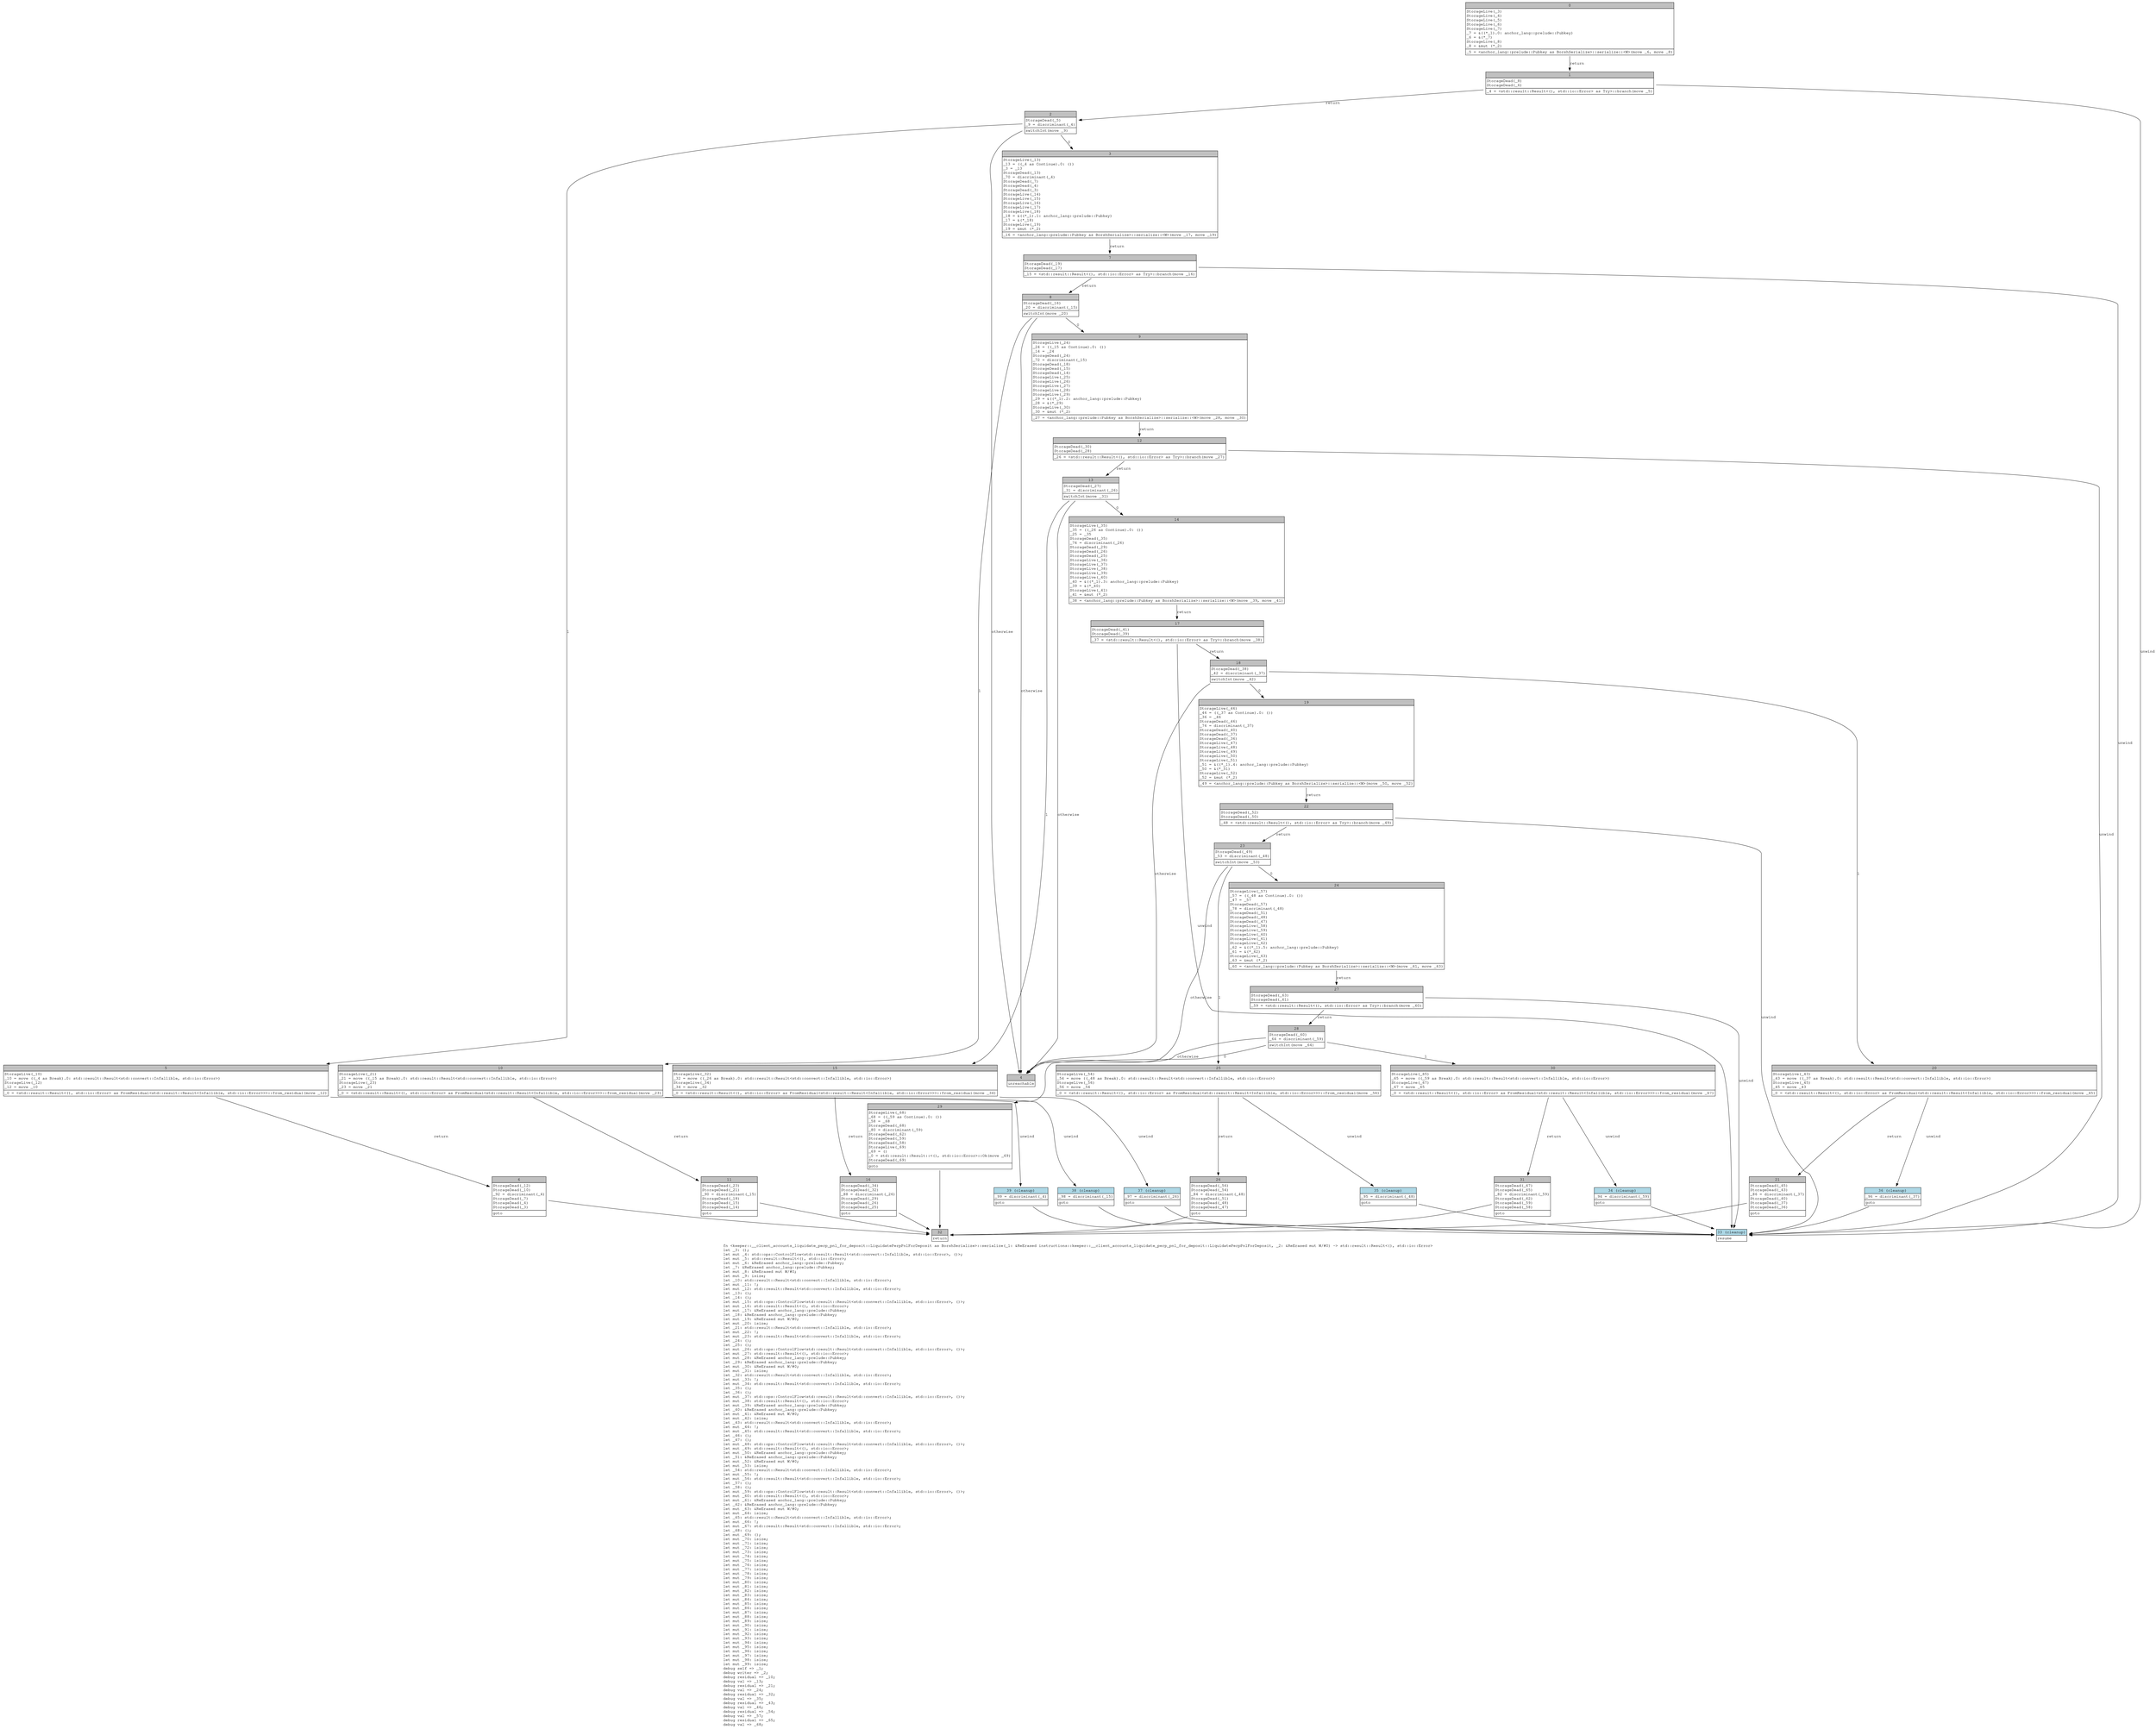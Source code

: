 digraph Mir_0_10314 {
    graph [fontname="Courier, monospace"];
    node [fontname="Courier, monospace"];
    edge [fontname="Courier, monospace"];
    label=<fn &lt;keeper::__client_accounts_liquidate_perp_pnl_for_deposit::LiquidatePerpPnlForDeposit as BorshSerialize&gt;::serialize(_1: &amp;ReErased instructions::keeper::__client_accounts_liquidate_perp_pnl_for_deposit::LiquidatePerpPnlForDeposit, _2: &amp;ReErased mut W/#0) -&gt; std::result::Result&lt;(), std::io::Error&gt;<br align="left"/>let _3: ();<br align="left"/>let mut _4: std::ops::ControlFlow&lt;std::result::Result&lt;std::convert::Infallible, std::io::Error&gt;, ()&gt;;<br align="left"/>let mut _5: std::result::Result&lt;(), std::io::Error&gt;;<br align="left"/>let mut _6: &amp;ReErased anchor_lang::prelude::Pubkey;<br align="left"/>let _7: &amp;ReErased anchor_lang::prelude::Pubkey;<br align="left"/>let mut _8: &amp;ReErased mut W/#0;<br align="left"/>let mut _9: isize;<br align="left"/>let _10: std::result::Result&lt;std::convert::Infallible, std::io::Error&gt;;<br align="left"/>let mut _11: !;<br align="left"/>let mut _12: std::result::Result&lt;std::convert::Infallible, std::io::Error&gt;;<br align="left"/>let _13: ();<br align="left"/>let _14: ();<br align="left"/>let mut _15: std::ops::ControlFlow&lt;std::result::Result&lt;std::convert::Infallible, std::io::Error&gt;, ()&gt;;<br align="left"/>let mut _16: std::result::Result&lt;(), std::io::Error&gt;;<br align="left"/>let mut _17: &amp;ReErased anchor_lang::prelude::Pubkey;<br align="left"/>let _18: &amp;ReErased anchor_lang::prelude::Pubkey;<br align="left"/>let mut _19: &amp;ReErased mut W/#0;<br align="left"/>let mut _20: isize;<br align="left"/>let _21: std::result::Result&lt;std::convert::Infallible, std::io::Error&gt;;<br align="left"/>let mut _22: !;<br align="left"/>let mut _23: std::result::Result&lt;std::convert::Infallible, std::io::Error&gt;;<br align="left"/>let _24: ();<br align="left"/>let _25: ();<br align="left"/>let mut _26: std::ops::ControlFlow&lt;std::result::Result&lt;std::convert::Infallible, std::io::Error&gt;, ()&gt;;<br align="left"/>let mut _27: std::result::Result&lt;(), std::io::Error&gt;;<br align="left"/>let mut _28: &amp;ReErased anchor_lang::prelude::Pubkey;<br align="left"/>let _29: &amp;ReErased anchor_lang::prelude::Pubkey;<br align="left"/>let mut _30: &amp;ReErased mut W/#0;<br align="left"/>let mut _31: isize;<br align="left"/>let _32: std::result::Result&lt;std::convert::Infallible, std::io::Error&gt;;<br align="left"/>let mut _33: !;<br align="left"/>let mut _34: std::result::Result&lt;std::convert::Infallible, std::io::Error&gt;;<br align="left"/>let _35: ();<br align="left"/>let _36: ();<br align="left"/>let mut _37: std::ops::ControlFlow&lt;std::result::Result&lt;std::convert::Infallible, std::io::Error&gt;, ()&gt;;<br align="left"/>let mut _38: std::result::Result&lt;(), std::io::Error&gt;;<br align="left"/>let mut _39: &amp;ReErased anchor_lang::prelude::Pubkey;<br align="left"/>let _40: &amp;ReErased anchor_lang::prelude::Pubkey;<br align="left"/>let mut _41: &amp;ReErased mut W/#0;<br align="left"/>let mut _42: isize;<br align="left"/>let _43: std::result::Result&lt;std::convert::Infallible, std::io::Error&gt;;<br align="left"/>let mut _44: !;<br align="left"/>let mut _45: std::result::Result&lt;std::convert::Infallible, std::io::Error&gt;;<br align="left"/>let _46: ();<br align="left"/>let _47: ();<br align="left"/>let mut _48: std::ops::ControlFlow&lt;std::result::Result&lt;std::convert::Infallible, std::io::Error&gt;, ()&gt;;<br align="left"/>let mut _49: std::result::Result&lt;(), std::io::Error&gt;;<br align="left"/>let mut _50: &amp;ReErased anchor_lang::prelude::Pubkey;<br align="left"/>let _51: &amp;ReErased anchor_lang::prelude::Pubkey;<br align="left"/>let mut _52: &amp;ReErased mut W/#0;<br align="left"/>let mut _53: isize;<br align="left"/>let _54: std::result::Result&lt;std::convert::Infallible, std::io::Error&gt;;<br align="left"/>let mut _55: !;<br align="left"/>let mut _56: std::result::Result&lt;std::convert::Infallible, std::io::Error&gt;;<br align="left"/>let _57: ();<br align="left"/>let _58: ();<br align="left"/>let mut _59: std::ops::ControlFlow&lt;std::result::Result&lt;std::convert::Infallible, std::io::Error&gt;, ()&gt;;<br align="left"/>let mut _60: std::result::Result&lt;(), std::io::Error&gt;;<br align="left"/>let mut _61: &amp;ReErased anchor_lang::prelude::Pubkey;<br align="left"/>let _62: &amp;ReErased anchor_lang::prelude::Pubkey;<br align="left"/>let mut _63: &amp;ReErased mut W/#0;<br align="left"/>let mut _64: isize;<br align="left"/>let _65: std::result::Result&lt;std::convert::Infallible, std::io::Error&gt;;<br align="left"/>let mut _66: !;<br align="left"/>let mut _67: std::result::Result&lt;std::convert::Infallible, std::io::Error&gt;;<br align="left"/>let _68: ();<br align="left"/>let mut _69: ();<br align="left"/>let mut _70: isize;<br align="left"/>let mut _71: isize;<br align="left"/>let mut _72: isize;<br align="left"/>let mut _73: isize;<br align="left"/>let mut _74: isize;<br align="left"/>let mut _75: isize;<br align="left"/>let mut _76: isize;<br align="left"/>let mut _77: isize;<br align="left"/>let mut _78: isize;<br align="left"/>let mut _79: isize;<br align="left"/>let mut _80: isize;<br align="left"/>let mut _81: isize;<br align="left"/>let mut _82: isize;<br align="left"/>let mut _83: isize;<br align="left"/>let mut _84: isize;<br align="left"/>let mut _85: isize;<br align="left"/>let mut _86: isize;<br align="left"/>let mut _87: isize;<br align="left"/>let mut _88: isize;<br align="left"/>let mut _89: isize;<br align="left"/>let mut _90: isize;<br align="left"/>let mut _91: isize;<br align="left"/>let mut _92: isize;<br align="left"/>let mut _93: isize;<br align="left"/>let mut _94: isize;<br align="left"/>let mut _95: isize;<br align="left"/>let mut _96: isize;<br align="left"/>let mut _97: isize;<br align="left"/>let mut _98: isize;<br align="left"/>let mut _99: isize;<br align="left"/>debug self =&gt; _1;<br align="left"/>debug writer =&gt; _2;<br align="left"/>debug residual =&gt; _10;<br align="left"/>debug val =&gt; _13;<br align="left"/>debug residual =&gt; _21;<br align="left"/>debug val =&gt; _24;<br align="left"/>debug residual =&gt; _32;<br align="left"/>debug val =&gt; _35;<br align="left"/>debug residual =&gt; _43;<br align="left"/>debug val =&gt; _46;<br align="left"/>debug residual =&gt; _54;<br align="left"/>debug val =&gt; _57;<br align="left"/>debug residual =&gt; _65;<br align="left"/>debug val =&gt; _68;<br align="left"/>>;
    bb0__0_10314 [shape="none", label=<<table border="0" cellborder="1" cellspacing="0"><tr><td bgcolor="gray" align="center" colspan="1">0</td></tr><tr><td align="left" balign="left">StorageLive(_3)<br/>StorageLive(_4)<br/>StorageLive(_5)<br/>StorageLive(_6)<br/>StorageLive(_7)<br/>_7 = &amp;((*_1).0: anchor_lang::prelude::Pubkey)<br/>_6 = &amp;(*_7)<br/>StorageLive(_8)<br/>_8 = &amp;mut (*_2)<br/></td></tr><tr><td align="left">_5 = &lt;anchor_lang::prelude::Pubkey as BorshSerialize&gt;::serialize::&lt;W&gt;(move _6, move _8)</td></tr></table>>];
    bb1__0_10314 [shape="none", label=<<table border="0" cellborder="1" cellspacing="0"><tr><td bgcolor="gray" align="center" colspan="1">1</td></tr><tr><td align="left" balign="left">StorageDead(_8)<br/>StorageDead(_6)<br/></td></tr><tr><td align="left">_4 = &lt;std::result::Result&lt;(), std::io::Error&gt; as Try&gt;::branch(move _5)</td></tr></table>>];
    bb2__0_10314 [shape="none", label=<<table border="0" cellborder="1" cellspacing="0"><tr><td bgcolor="gray" align="center" colspan="1">2</td></tr><tr><td align="left" balign="left">StorageDead(_5)<br/>_9 = discriminant(_4)<br/></td></tr><tr><td align="left">switchInt(move _9)</td></tr></table>>];
    bb3__0_10314 [shape="none", label=<<table border="0" cellborder="1" cellspacing="0"><tr><td bgcolor="gray" align="center" colspan="1">3</td></tr><tr><td align="left" balign="left">StorageLive(_13)<br/>_13 = ((_4 as Continue).0: ())<br/>_3 = _13<br/>StorageDead(_13)<br/>_70 = discriminant(_4)<br/>StorageDead(_7)<br/>StorageDead(_4)<br/>StorageDead(_3)<br/>StorageLive(_14)<br/>StorageLive(_15)<br/>StorageLive(_16)<br/>StorageLive(_17)<br/>StorageLive(_18)<br/>_18 = &amp;((*_1).1: anchor_lang::prelude::Pubkey)<br/>_17 = &amp;(*_18)<br/>StorageLive(_19)<br/>_19 = &amp;mut (*_2)<br/></td></tr><tr><td align="left">_16 = &lt;anchor_lang::prelude::Pubkey as BorshSerialize&gt;::serialize::&lt;W&gt;(move _17, move _19)</td></tr></table>>];
    bb4__0_10314 [shape="none", label=<<table border="0" cellborder="1" cellspacing="0"><tr><td bgcolor="gray" align="center" colspan="1">4</td></tr><tr><td align="left">unreachable</td></tr></table>>];
    bb5__0_10314 [shape="none", label=<<table border="0" cellborder="1" cellspacing="0"><tr><td bgcolor="gray" align="center" colspan="1">5</td></tr><tr><td align="left" balign="left">StorageLive(_10)<br/>_10 = move ((_4 as Break).0: std::result::Result&lt;std::convert::Infallible, std::io::Error&gt;)<br/>StorageLive(_12)<br/>_12 = move _10<br/></td></tr><tr><td align="left">_0 = &lt;std::result::Result&lt;(), std::io::Error&gt; as FromResidual&lt;std::result::Result&lt;Infallible, std::io::Error&gt;&gt;&gt;::from_residual(move _12)</td></tr></table>>];
    bb6__0_10314 [shape="none", label=<<table border="0" cellborder="1" cellspacing="0"><tr><td bgcolor="gray" align="center" colspan="1">6</td></tr><tr><td align="left" balign="left">StorageDead(_12)<br/>StorageDead(_10)<br/>_92 = discriminant(_4)<br/>StorageDead(_7)<br/>StorageDead(_4)<br/>StorageDead(_3)<br/></td></tr><tr><td align="left">goto</td></tr></table>>];
    bb7__0_10314 [shape="none", label=<<table border="0" cellborder="1" cellspacing="0"><tr><td bgcolor="gray" align="center" colspan="1">7</td></tr><tr><td align="left" balign="left">StorageDead(_19)<br/>StorageDead(_17)<br/></td></tr><tr><td align="left">_15 = &lt;std::result::Result&lt;(), std::io::Error&gt; as Try&gt;::branch(move _16)</td></tr></table>>];
    bb8__0_10314 [shape="none", label=<<table border="0" cellborder="1" cellspacing="0"><tr><td bgcolor="gray" align="center" colspan="1">8</td></tr><tr><td align="left" balign="left">StorageDead(_16)<br/>_20 = discriminant(_15)<br/></td></tr><tr><td align="left">switchInt(move _20)</td></tr></table>>];
    bb9__0_10314 [shape="none", label=<<table border="0" cellborder="1" cellspacing="0"><tr><td bgcolor="gray" align="center" colspan="1">9</td></tr><tr><td align="left" balign="left">StorageLive(_24)<br/>_24 = ((_15 as Continue).0: ())<br/>_14 = _24<br/>StorageDead(_24)<br/>_72 = discriminant(_15)<br/>StorageDead(_18)<br/>StorageDead(_15)<br/>StorageDead(_14)<br/>StorageLive(_25)<br/>StorageLive(_26)<br/>StorageLive(_27)<br/>StorageLive(_28)<br/>StorageLive(_29)<br/>_29 = &amp;((*_1).2: anchor_lang::prelude::Pubkey)<br/>_28 = &amp;(*_29)<br/>StorageLive(_30)<br/>_30 = &amp;mut (*_2)<br/></td></tr><tr><td align="left">_27 = &lt;anchor_lang::prelude::Pubkey as BorshSerialize&gt;::serialize::&lt;W&gt;(move _28, move _30)</td></tr></table>>];
    bb10__0_10314 [shape="none", label=<<table border="0" cellborder="1" cellspacing="0"><tr><td bgcolor="gray" align="center" colspan="1">10</td></tr><tr><td align="left" balign="left">StorageLive(_21)<br/>_21 = move ((_15 as Break).0: std::result::Result&lt;std::convert::Infallible, std::io::Error&gt;)<br/>StorageLive(_23)<br/>_23 = move _21<br/></td></tr><tr><td align="left">_0 = &lt;std::result::Result&lt;(), std::io::Error&gt; as FromResidual&lt;std::result::Result&lt;Infallible, std::io::Error&gt;&gt;&gt;::from_residual(move _23)</td></tr></table>>];
    bb11__0_10314 [shape="none", label=<<table border="0" cellborder="1" cellspacing="0"><tr><td bgcolor="gray" align="center" colspan="1">11</td></tr><tr><td align="left" balign="left">StorageDead(_23)<br/>StorageDead(_21)<br/>_90 = discriminant(_15)<br/>StorageDead(_18)<br/>StorageDead(_15)<br/>StorageDead(_14)<br/></td></tr><tr><td align="left">goto</td></tr></table>>];
    bb12__0_10314 [shape="none", label=<<table border="0" cellborder="1" cellspacing="0"><tr><td bgcolor="gray" align="center" colspan="1">12</td></tr><tr><td align="left" balign="left">StorageDead(_30)<br/>StorageDead(_28)<br/></td></tr><tr><td align="left">_26 = &lt;std::result::Result&lt;(), std::io::Error&gt; as Try&gt;::branch(move _27)</td></tr></table>>];
    bb13__0_10314 [shape="none", label=<<table border="0" cellborder="1" cellspacing="0"><tr><td bgcolor="gray" align="center" colspan="1">13</td></tr><tr><td align="left" balign="left">StorageDead(_27)<br/>_31 = discriminant(_26)<br/></td></tr><tr><td align="left">switchInt(move _31)</td></tr></table>>];
    bb14__0_10314 [shape="none", label=<<table border="0" cellborder="1" cellspacing="0"><tr><td bgcolor="gray" align="center" colspan="1">14</td></tr><tr><td align="left" balign="left">StorageLive(_35)<br/>_35 = ((_26 as Continue).0: ())<br/>_25 = _35<br/>StorageDead(_35)<br/>_74 = discriminant(_26)<br/>StorageDead(_29)<br/>StorageDead(_26)<br/>StorageDead(_25)<br/>StorageLive(_36)<br/>StorageLive(_37)<br/>StorageLive(_38)<br/>StorageLive(_39)<br/>StorageLive(_40)<br/>_40 = &amp;((*_1).3: anchor_lang::prelude::Pubkey)<br/>_39 = &amp;(*_40)<br/>StorageLive(_41)<br/>_41 = &amp;mut (*_2)<br/></td></tr><tr><td align="left">_38 = &lt;anchor_lang::prelude::Pubkey as BorshSerialize&gt;::serialize::&lt;W&gt;(move _39, move _41)</td></tr></table>>];
    bb15__0_10314 [shape="none", label=<<table border="0" cellborder="1" cellspacing="0"><tr><td bgcolor="gray" align="center" colspan="1">15</td></tr><tr><td align="left" balign="left">StorageLive(_32)<br/>_32 = move ((_26 as Break).0: std::result::Result&lt;std::convert::Infallible, std::io::Error&gt;)<br/>StorageLive(_34)<br/>_34 = move _32<br/></td></tr><tr><td align="left">_0 = &lt;std::result::Result&lt;(), std::io::Error&gt; as FromResidual&lt;std::result::Result&lt;Infallible, std::io::Error&gt;&gt;&gt;::from_residual(move _34)</td></tr></table>>];
    bb16__0_10314 [shape="none", label=<<table border="0" cellborder="1" cellspacing="0"><tr><td bgcolor="gray" align="center" colspan="1">16</td></tr><tr><td align="left" balign="left">StorageDead(_34)<br/>StorageDead(_32)<br/>_88 = discriminant(_26)<br/>StorageDead(_29)<br/>StorageDead(_26)<br/>StorageDead(_25)<br/></td></tr><tr><td align="left">goto</td></tr></table>>];
    bb17__0_10314 [shape="none", label=<<table border="0" cellborder="1" cellspacing="0"><tr><td bgcolor="gray" align="center" colspan="1">17</td></tr><tr><td align="left" balign="left">StorageDead(_41)<br/>StorageDead(_39)<br/></td></tr><tr><td align="left">_37 = &lt;std::result::Result&lt;(), std::io::Error&gt; as Try&gt;::branch(move _38)</td></tr></table>>];
    bb18__0_10314 [shape="none", label=<<table border="0" cellborder="1" cellspacing="0"><tr><td bgcolor="gray" align="center" colspan="1">18</td></tr><tr><td align="left" balign="left">StorageDead(_38)<br/>_42 = discriminant(_37)<br/></td></tr><tr><td align="left">switchInt(move _42)</td></tr></table>>];
    bb19__0_10314 [shape="none", label=<<table border="0" cellborder="1" cellspacing="0"><tr><td bgcolor="gray" align="center" colspan="1">19</td></tr><tr><td align="left" balign="left">StorageLive(_46)<br/>_46 = ((_37 as Continue).0: ())<br/>_36 = _46<br/>StorageDead(_46)<br/>_76 = discriminant(_37)<br/>StorageDead(_40)<br/>StorageDead(_37)<br/>StorageDead(_36)<br/>StorageLive(_47)<br/>StorageLive(_48)<br/>StorageLive(_49)<br/>StorageLive(_50)<br/>StorageLive(_51)<br/>_51 = &amp;((*_1).4: anchor_lang::prelude::Pubkey)<br/>_50 = &amp;(*_51)<br/>StorageLive(_52)<br/>_52 = &amp;mut (*_2)<br/></td></tr><tr><td align="left">_49 = &lt;anchor_lang::prelude::Pubkey as BorshSerialize&gt;::serialize::&lt;W&gt;(move _50, move _52)</td></tr></table>>];
    bb20__0_10314 [shape="none", label=<<table border="0" cellborder="1" cellspacing="0"><tr><td bgcolor="gray" align="center" colspan="1">20</td></tr><tr><td align="left" balign="left">StorageLive(_43)<br/>_43 = move ((_37 as Break).0: std::result::Result&lt;std::convert::Infallible, std::io::Error&gt;)<br/>StorageLive(_45)<br/>_45 = move _43<br/></td></tr><tr><td align="left">_0 = &lt;std::result::Result&lt;(), std::io::Error&gt; as FromResidual&lt;std::result::Result&lt;Infallible, std::io::Error&gt;&gt;&gt;::from_residual(move _45)</td></tr></table>>];
    bb21__0_10314 [shape="none", label=<<table border="0" cellborder="1" cellspacing="0"><tr><td bgcolor="gray" align="center" colspan="1">21</td></tr><tr><td align="left" balign="left">StorageDead(_45)<br/>StorageDead(_43)<br/>_86 = discriminant(_37)<br/>StorageDead(_40)<br/>StorageDead(_37)<br/>StorageDead(_36)<br/></td></tr><tr><td align="left">goto</td></tr></table>>];
    bb22__0_10314 [shape="none", label=<<table border="0" cellborder="1" cellspacing="0"><tr><td bgcolor="gray" align="center" colspan="1">22</td></tr><tr><td align="left" balign="left">StorageDead(_52)<br/>StorageDead(_50)<br/></td></tr><tr><td align="left">_48 = &lt;std::result::Result&lt;(), std::io::Error&gt; as Try&gt;::branch(move _49)</td></tr></table>>];
    bb23__0_10314 [shape="none", label=<<table border="0" cellborder="1" cellspacing="0"><tr><td bgcolor="gray" align="center" colspan="1">23</td></tr><tr><td align="left" balign="left">StorageDead(_49)<br/>_53 = discriminant(_48)<br/></td></tr><tr><td align="left">switchInt(move _53)</td></tr></table>>];
    bb24__0_10314 [shape="none", label=<<table border="0" cellborder="1" cellspacing="0"><tr><td bgcolor="gray" align="center" colspan="1">24</td></tr><tr><td align="left" balign="left">StorageLive(_57)<br/>_57 = ((_48 as Continue).0: ())<br/>_47 = _57<br/>StorageDead(_57)<br/>_78 = discriminant(_48)<br/>StorageDead(_51)<br/>StorageDead(_48)<br/>StorageDead(_47)<br/>StorageLive(_58)<br/>StorageLive(_59)<br/>StorageLive(_60)<br/>StorageLive(_61)<br/>StorageLive(_62)<br/>_62 = &amp;((*_1).5: anchor_lang::prelude::Pubkey)<br/>_61 = &amp;(*_62)<br/>StorageLive(_63)<br/>_63 = &amp;mut (*_2)<br/></td></tr><tr><td align="left">_60 = &lt;anchor_lang::prelude::Pubkey as BorshSerialize&gt;::serialize::&lt;W&gt;(move _61, move _63)</td></tr></table>>];
    bb25__0_10314 [shape="none", label=<<table border="0" cellborder="1" cellspacing="0"><tr><td bgcolor="gray" align="center" colspan="1">25</td></tr><tr><td align="left" balign="left">StorageLive(_54)<br/>_54 = move ((_48 as Break).0: std::result::Result&lt;std::convert::Infallible, std::io::Error&gt;)<br/>StorageLive(_56)<br/>_56 = move _54<br/></td></tr><tr><td align="left">_0 = &lt;std::result::Result&lt;(), std::io::Error&gt; as FromResidual&lt;std::result::Result&lt;Infallible, std::io::Error&gt;&gt;&gt;::from_residual(move _56)</td></tr></table>>];
    bb26__0_10314 [shape="none", label=<<table border="0" cellborder="1" cellspacing="0"><tr><td bgcolor="gray" align="center" colspan="1">26</td></tr><tr><td align="left" balign="left">StorageDead(_56)<br/>StorageDead(_54)<br/>_84 = discriminant(_48)<br/>StorageDead(_51)<br/>StorageDead(_48)<br/>StorageDead(_47)<br/></td></tr><tr><td align="left">goto</td></tr></table>>];
    bb27__0_10314 [shape="none", label=<<table border="0" cellborder="1" cellspacing="0"><tr><td bgcolor="gray" align="center" colspan="1">27</td></tr><tr><td align="left" balign="left">StorageDead(_63)<br/>StorageDead(_61)<br/></td></tr><tr><td align="left">_59 = &lt;std::result::Result&lt;(), std::io::Error&gt; as Try&gt;::branch(move _60)</td></tr></table>>];
    bb28__0_10314 [shape="none", label=<<table border="0" cellborder="1" cellspacing="0"><tr><td bgcolor="gray" align="center" colspan="1">28</td></tr><tr><td align="left" balign="left">StorageDead(_60)<br/>_64 = discriminant(_59)<br/></td></tr><tr><td align="left">switchInt(move _64)</td></tr></table>>];
    bb29__0_10314 [shape="none", label=<<table border="0" cellborder="1" cellspacing="0"><tr><td bgcolor="gray" align="center" colspan="1">29</td></tr><tr><td align="left" balign="left">StorageLive(_68)<br/>_68 = ((_59 as Continue).0: ())<br/>_58 = _68<br/>StorageDead(_68)<br/>_80 = discriminant(_59)<br/>StorageDead(_62)<br/>StorageDead(_59)<br/>StorageDead(_58)<br/>StorageLive(_69)<br/>_69 = ()<br/>_0 = std::result::Result::&lt;(), std::io::Error&gt;::Ok(move _69)<br/>StorageDead(_69)<br/></td></tr><tr><td align="left">goto</td></tr></table>>];
    bb30__0_10314 [shape="none", label=<<table border="0" cellborder="1" cellspacing="0"><tr><td bgcolor="gray" align="center" colspan="1">30</td></tr><tr><td align="left" balign="left">StorageLive(_65)<br/>_65 = move ((_59 as Break).0: std::result::Result&lt;std::convert::Infallible, std::io::Error&gt;)<br/>StorageLive(_67)<br/>_67 = move _65<br/></td></tr><tr><td align="left">_0 = &lt;std::result::Result&lt;(), std::io::Error&gt; as FromResidual&lt;std::result::Result&lt;Infallible, std::io::Error&gt;&gt;&gt;::from_residual(move _67)</td></tr></table>>];
    bb31__0_10314 [shape="none", label=<<table border="0" cellborder="1" cellspacing="0"><tr><td bgcolor="gray" align="center" colspan="1">31</td></tr><tr><td align="left" balign="left">StorageDead(_67)<br/>StorageDead(_65)<br/>_82 = discriminant(_59)<br/>StorageDead(_62)<br/>StorageDead(_59)<br/>StorageDead(_58)<br/></td></tr><tr><td align="left">goto</td></tr></table>>];
    bb32__0_10314 [shape="none", label=<<table border="0" cellborder="1" cellspacing="0"><tr><td bgcolor="gray" align="center" colspan="1">32</td></tr><tr><td align="left">return</td></tr></table>>];
    bb33__0_10314 [shape="none", label=<<table border="0" cellborder="1" cellspacing="0"><tr><td bgcolor="lightblue" align="center" colspan="1">33 (cleanup)</td></tr><tr><td align="left">resume</td></tr></table>>];
    bb34__0_10314 [shape="none", label=<<table border="0" cellborder="1" cellspacing="0"><tr><td bgcolor="lightblue" align="center" colspan="1">34 (cleanup)</td></tr><tr><td align="left" balign="left">_94 = discriminant(_59)<br/></td></tr><tr><td align="left">goto</td></tr></table>>];
    bb35__0_10314 [shape="none", label=<<table border="0" cellborder="1" cellspacing="0"><tr><td bgcolor="lightblue" align="center" colspan="1">35 (cleanup)</td></tr><tr><td align="left" balign="left">_95 = discriminant(_48)<br/></td></tr><tr><td align="left">goto</td></tr></table>>];
    bb36__0_10314 [shape="none", label=<<table border="0" cellborder="1" cellspacing="0"><tr><td bgcolor="lightblue" align="center" colspan="1">36 (cleanup)</td></tr><tr><td align="left" balign="left">_96 = discriminant(_37)<br/></td></tr><tr><td align="left">goto</td></tr></table>>];
    bb37__0_10314 [shape="none", label=<<table border="0" cellborder="1" cellspacing="0"><tr><td bgcolor="lightblue" align="center" colspan="1">37 (cleanup)</td></tr><tr><td align="left" balign="left">_97 = discriminant(_26)<br/></td></tr><tr><td align="left">goto</td></tr></table>>];
    bb38__0_10314 [shape="none", label=<<table border="0" cellborder="1" cellspacing="0"><tr><td bgcolor="lightblue" align="center" colspan="1">38 (cleanup)</td></tr><tr><td align="left" balign="left">_98 = discriminant(_15)<br/></td></tr><tr><td align="left">goto</td></tr></table>>];
    bb39__0_10314 [shape="none", label=<<table border="0" cellborder="1" cellspacing="0"><tr><td bgcolor="lightblue" align="center" colspan="1">39 (cleanup)</td></tr><tr><td align="left" balign="left">_99 = discriminant(_4)<br/></td></tr><tr><td align="left">goto</td></tr></table>>];
    bb0__0_10314 -> bb1__0_10314 [label="return"];
    bb1__0_10314 -> bb2__0_10314 [label="return"];
    bb1__0_10314 -> bb33__0_10314 [label="unwind"];
    bb2__0_10314 -> bb3__0_10314 [label="0"];
    bb2__0_10314 -> bb5__0_10314 [label="1"];
    bb2__0_10314 -> bb4__0_10314 [label="otherwise"];
    bb3__0_10314 -> bb7__0_10314 [label="return"];
    bb5__0_10314 -> bb6__0_10314 [label="return"];
    bb5__0_10314 -> bb39__0_10314 [label="unwind"];
    bb6__0_10314 -> bb32__0_10314 [label=""];
    bb7__0_10314 -> bb8__0_10314 [label="return"];
    bb7__0_10314 -> bb33__0_10314 [label="unwind"];
    bb8__0_10314 -> bb9__0_10314 [label="0"];
    bb8__0_10314 -> bb10__0_10314 [label="1"];
    bb8__0_10314 -> bb4__0_10314 [label="otherwise"];
    bb9__0_10314 -> bb12__0_10314 [label="return"];
    bb10__0_10314 -> bb11__0_10314 [label="return"];
    bb10__0_10314 -> bb38__0_10314 [label="unwind"];
    bb11__0_10314 -> bb32__0_10314 [label=""];
    bb12__0_10314 -> bb13__0_10314 [label="return"];
    bb12__0_10314 -> bb33__0_10314 [label="unwind"];
    bb13__0_10314 -> bb14__0_10314 [label="0"];
    bb13__0_10314 -> bb15__0_10314 [label="1"];
    bb13__0_10314 -> bb4__0_10314 [label="otherwise"];
    bb14__0_10314 -> bb17__0_10314 [label="return"];
    bb15__0_10314 -> bb16__0_10314 [label="return"];
    bb15__0_10314 -> bb37__0_10314 [label="unwind"];
    bb16__0_10314 -> bb32__0_10314 [label=""];
    bb17__0_10314 -> bb18__0_10314 [label="return"];
    bb17__0_10314 -> bb33__0_10314 [label="unwind"];
    bb18__0_10314 -> bb19__0_10314 [label="0"];
    bb18__0_10314 -> bb20__0_10314 [label="1"];
    bb18__0_10314 -> bb4__0_10314 [label="otherwise"];
    bb19__0_10314 -> bb22__0_10314 [label="return"];
    bb20__0_10314 -> bb21__0_10314 [label="return"];
    bb20__0_10314 -> bb36__0_10314 [label="unwind"];
    bb21__0_10314 -> bb32__0_10314 [label=""];
    bb22__0_10314 -> bb23__0_10314 [label="return"];
    bb22__0_10314 -> bb33__0_10314 [label="unwind"];
    bb23__0_10314 -> bb24__0_10314 [label="0"];
    bb23__0_10314 -> bb25__0_10314 [label="1"];
    bb23__0_10314 -> bb4__0_10314 [label="otherwise"];
    bb24__0_10314 -> bb27__0_10314 [label="return"];
    bb25__0_10314 -> bb26__0_10314 [label="return"];
    bb25__0_10314 -> bb35__0_10314 [label="unwind"];
    bb26__0_10314 -> bb32__0_10314 [label=""];
    bb27__0_10314 -> bb28__0_10314 [label="return"];
    bb27__0_10314 -> bb33__0_10314 [label="unwind"];
    bb28__0_10314 -> bb29__0_10314 [label="0"];
    bb28__0_10314 -> bb30__0_10314 [label="1"];
    bb28__0_10314 -> bb4__0_10314 [label="otherwise"];
    bb29__0_10314 -> bb32__0_10314 [label=""];
    bb30__0_10314 -> bb31__0_10314 [label="return"];
    bb30__0_10314 -> bb34__0_10314 [label="unwind"];
    bb31__0_10314 -> bb32__0_10314 [label=""];
    bb34__0_10314 -> bb33__0_10314 [label=""];
    bb35__0_10314 -> bb33__0_10314 [label=""];
    bb36__0_10314 -> bb33__0_10314 [label=""];
    bb37__0_10314 -> bb33__0_10314 [label=""];
    bb38__0_10314 -> bb33__0_10314 [label=""];
    bb39__0_10314 -> bb33__0_10314 [label=""];
}
